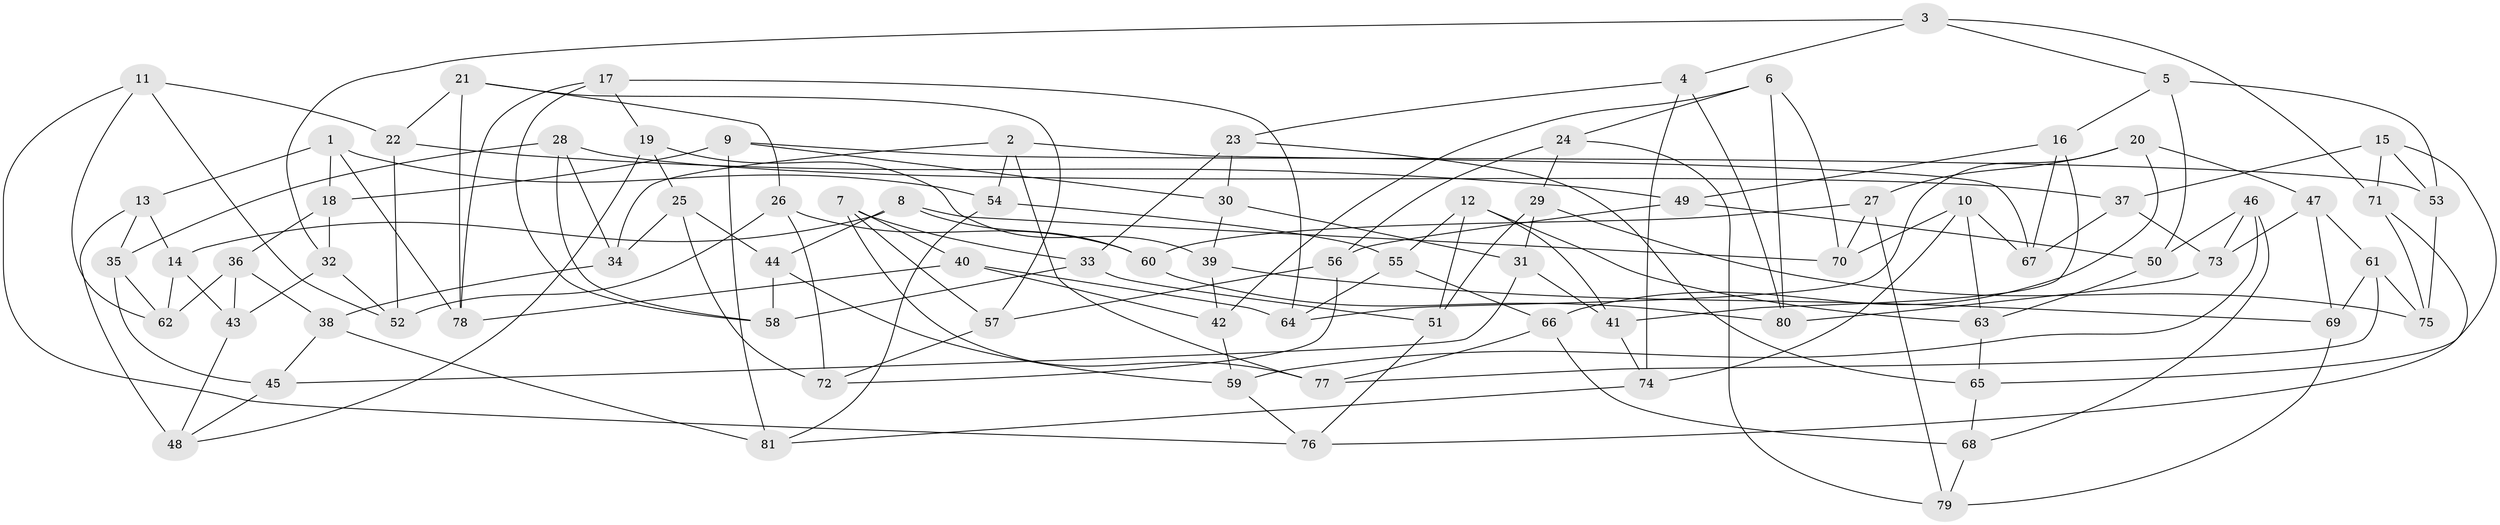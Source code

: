 // coarse degree distribution, {4: 0.5833333333333334, 3: 0.125, 5: 0.125, 2: 0.020833333333333332, 8: 0.041666666666666664, 6: 0.0625, 11: 0.020833333333333332, 9: 0.020833333333333332}
// Generated by graph-tools (version 1.1) at 2025/03/03/04/25 22:03:26]
// undirected, 81 vertices, 162 edges
graph export_dot {
graph [start="1"]
  node [color=gray90,style=filled];
  1;
  2;
  3;
  4;
  5;
  6;
  7;
  8;
  9;
  10;
  11;
  12;
  13;
  14;
  15;
  16;
  17;
  18;
  19;
  20;
  21;
  22;
  23;
  24;
  25;
  26;
  27;
  28;
  29;
  30;
  31;
  32;
  33;
  34;
  35;
  36;
  37;
  38;
  39;
  40;
  41;
  42;
  43;
  44;
  45;
  46;
  47;
  48;
  49;
  50;
  51;
  52;
  53;
  54;
  55;
  56;
  57;
  58;
  59;
  60;
  61;
  62;
  63;
  64;
  65;
  66;
  67;
  68;
  69;
  70;
  71;
  72;
  73;
  74;
  75;
  76;
  77;
  78;
  79;
  80;
  81;
  1 -- 18;
  1 -- 78;
  1 -- 13;
  1 -- 54;
  2 -- 77;
  2 -- 34;
  2 -- 54;
  2 -- 67;
  3 -- 4;
  3 -- 71;
  3 -- 32;
  3 -- 5;
  4 -- 74;
  4 -- 23;
  4 -- 80;
  5 -- 50;
  5 -- 16;
  5 -- 53;
  6 -- 70;
  6 -- 24;
  6 -- 80;
  6 -- 42;
  7 -- 77;
  7 -- 57;
  7 -- 40;
  7 -- 33;
  8 -- 60;
  8 -- 44;
  8 -- 14;
  8 -- 70;
  9 -- 18;
  9 -- 53;
  9 -- 81;
  9 -- 30;
  10 -- 63;
  10 -- 70;
  10 -- 74;
  10 -- 67;
  11 -- 76;
  11 -- 52;
  11 -- 62;
  11 -- 22;
  12 -- 55;
  12 -- 51;
  12 -- 63;
  12 -- 41;
  13 -- 14;
  13 -- 35;
  13 -- 48;
  14 -- 62;
  14 -- 43;
  15 -- 71;
  15 -- 65;
  15 -- 37;
  15 -- 53;
  16 -- 67;
  16 -- 49;
  16 -- 41;
  17 -- 78;
  17 -- 19;
  17 -- 64;
  17 -- 58;
  18 -- 32;
  18 -- 36;
  19 -- 39;
  19 -- 25;
  19 -- 48;
  20 -- 64;
  20 -- 66;
  20 -- 27;
  20 -- 47;
  21 -- 22;
  21 -- 57;
  21 -- 26;
  21 -- 78;
  22 -- 49;
  22 -- 52;
  23 -- 33;
  23 -- 65;
  23 -- 30;
  24 -- 56;
  24 -- 29;
  24 -- 79;
  25 -- 34;
  25 -- 44;
  25 -- 72;
  26 -- 52;
  26 -- 72;
  26 -- 60;
  27 -- 70;
  27 -- 79;
  27 -- 60;
  28 -- 58;
  28 -- 37;
  28 -- 34;
  28 -- 35;
  29 -- 51;
  29 -- 31;
  29 -- 75;
  30 -- 31;
  30 -- 39;
  31 -- 45;
  31 -- 41;
  32 -- 52;
  32 -- 43;
  33 -- 51;
  33 -- 58;
  34 -- 38;
  35 -- 45;
  35 -- 62;
  36 -- 38;
  36 -- 43;
  36 -- 62;
  37 -- 67;
  37 -- 73;
  38 -- 81;
  38 -- 45;
  39 -- 42;
  39 -- 69;
  40 -- 78;
  40 -- 64;
  40 -- 42;
  41 -- 74;
  42 -- 59;
  43 -- 48;
  44 -- 59;
  44 -- 58;
  45 -- 48;
  46 -- 73;
  46 -- 59;
  46 -- 50;
  46 -- 68;
  47 -- 61;
  47 -- 73;
  47 -- 69;
  49 -- 50;
  49 -- 56;
  50 -- 63;
  51 -- 76;
  53 -- 75;
  54 -- 81;
  54 -- 55;
  55 -- 66;
  55 -- 64;
  56 -- 57;
  56 -- 72;
  57 -- 72;
  59 -- 76;
  60 -- 80;
  61 -- 75;
  61 -- 77;
  61 -- 69;
  63 -- 65;
  65 -- 68;
  66 -- 68;
  66 -- 77;
  68 -- 79;
  69 -- 79;
  71 -- 76;
  71 -- 75;
  73 -- 80;
  74 -- 81;
}
